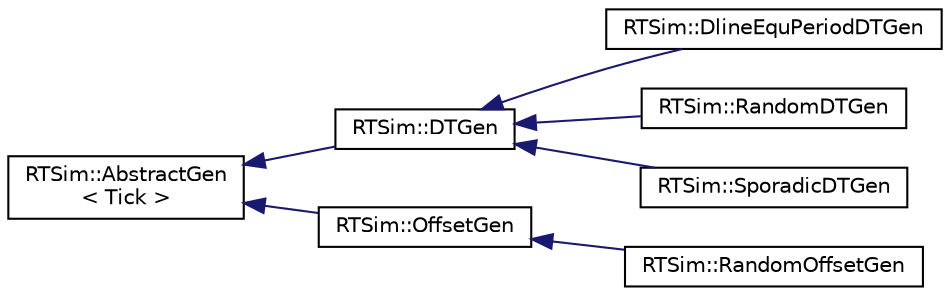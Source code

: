 digraph "Graphical Class Hierarchy"
{
  edge [fontname="Helvetica",fontsize="10",labelfontname="Helvetica",labelfontsize="10"];
  node [fontname="Helvetica",fontsize="10",shape=record];
  rankdir="LR";
  Node0 [label="RTSim::AbstractGen\l\< Tick \>",height=0.2,width=0.4,color="black", fillcolor="white", style="filled",URL="$classRTSim_1_1AbstractGen.html"];
  Node0 -> Node1 [dir="back",color="midnightblue",fontsize="10",style="solid",fontname="Helvetica"];
  Node1 [label="RTSim::DTGen",height=0.2,width=0.4,color="black", fillcolor="white", style="filled",URL="$classRTSim_1_1DTGen.html"];
  Node1 -> Node2 [dir="back",color="midnightblue",fontsize="10",style="solid",fontname="Helvetica"];
  Node2 [label="RTSim::DlineEquPeriodDTGen",height=0.2,width=0.4,color="black", fillcolor="white", style="filled",URL="$classRTSim_1_1DlineEquPeriodDTGen.html"];
  Node1 -> Node3 [dir="back",color="midnightblue",fontsize="10",style="solid",fontname="Helvetica"];
  Node3 [label="RTSim::RandomDTGen",height=0.2,width=0.4,color="black", fillcolor="white", style="filled",URL="$classRTSim_1_1RandomDTGen.html"];
  Node1 -> Node4 [dir="back",color="midnightblue",fontsize="10",style="solid",fontname="Helvetica"];
  Node4 [label="RTSim::SporadicDTGen",height=0.2,width=0.4,color="black", fillcolor="white", style="filled",URL="$classRTSim_1_1SporadicDTGen.html"];
  Node0 -> Node5 [dir="back",color="midnightblue",fontsize="10",style="solid",fontname="Helvetica"];
  Node5 [label="RTSim::OffsetGen",height=0.2,width=0.4,color="black", fillcolor="white", style="filled",URL="$classRTSim_1_1OffsetGen.html"];
  Node5 -> Node6 [dir="back",color="midnightblue",fontsize="10",style="solid",fontname="Helvetica"];
  Node6 [label="RTSim::RandomOffsetGen",height=0.2,width=0.4,color="black", fillcolor="white", style="filled",URL="$classRTSim_1_1RandomOffsetGen.html"];
}
